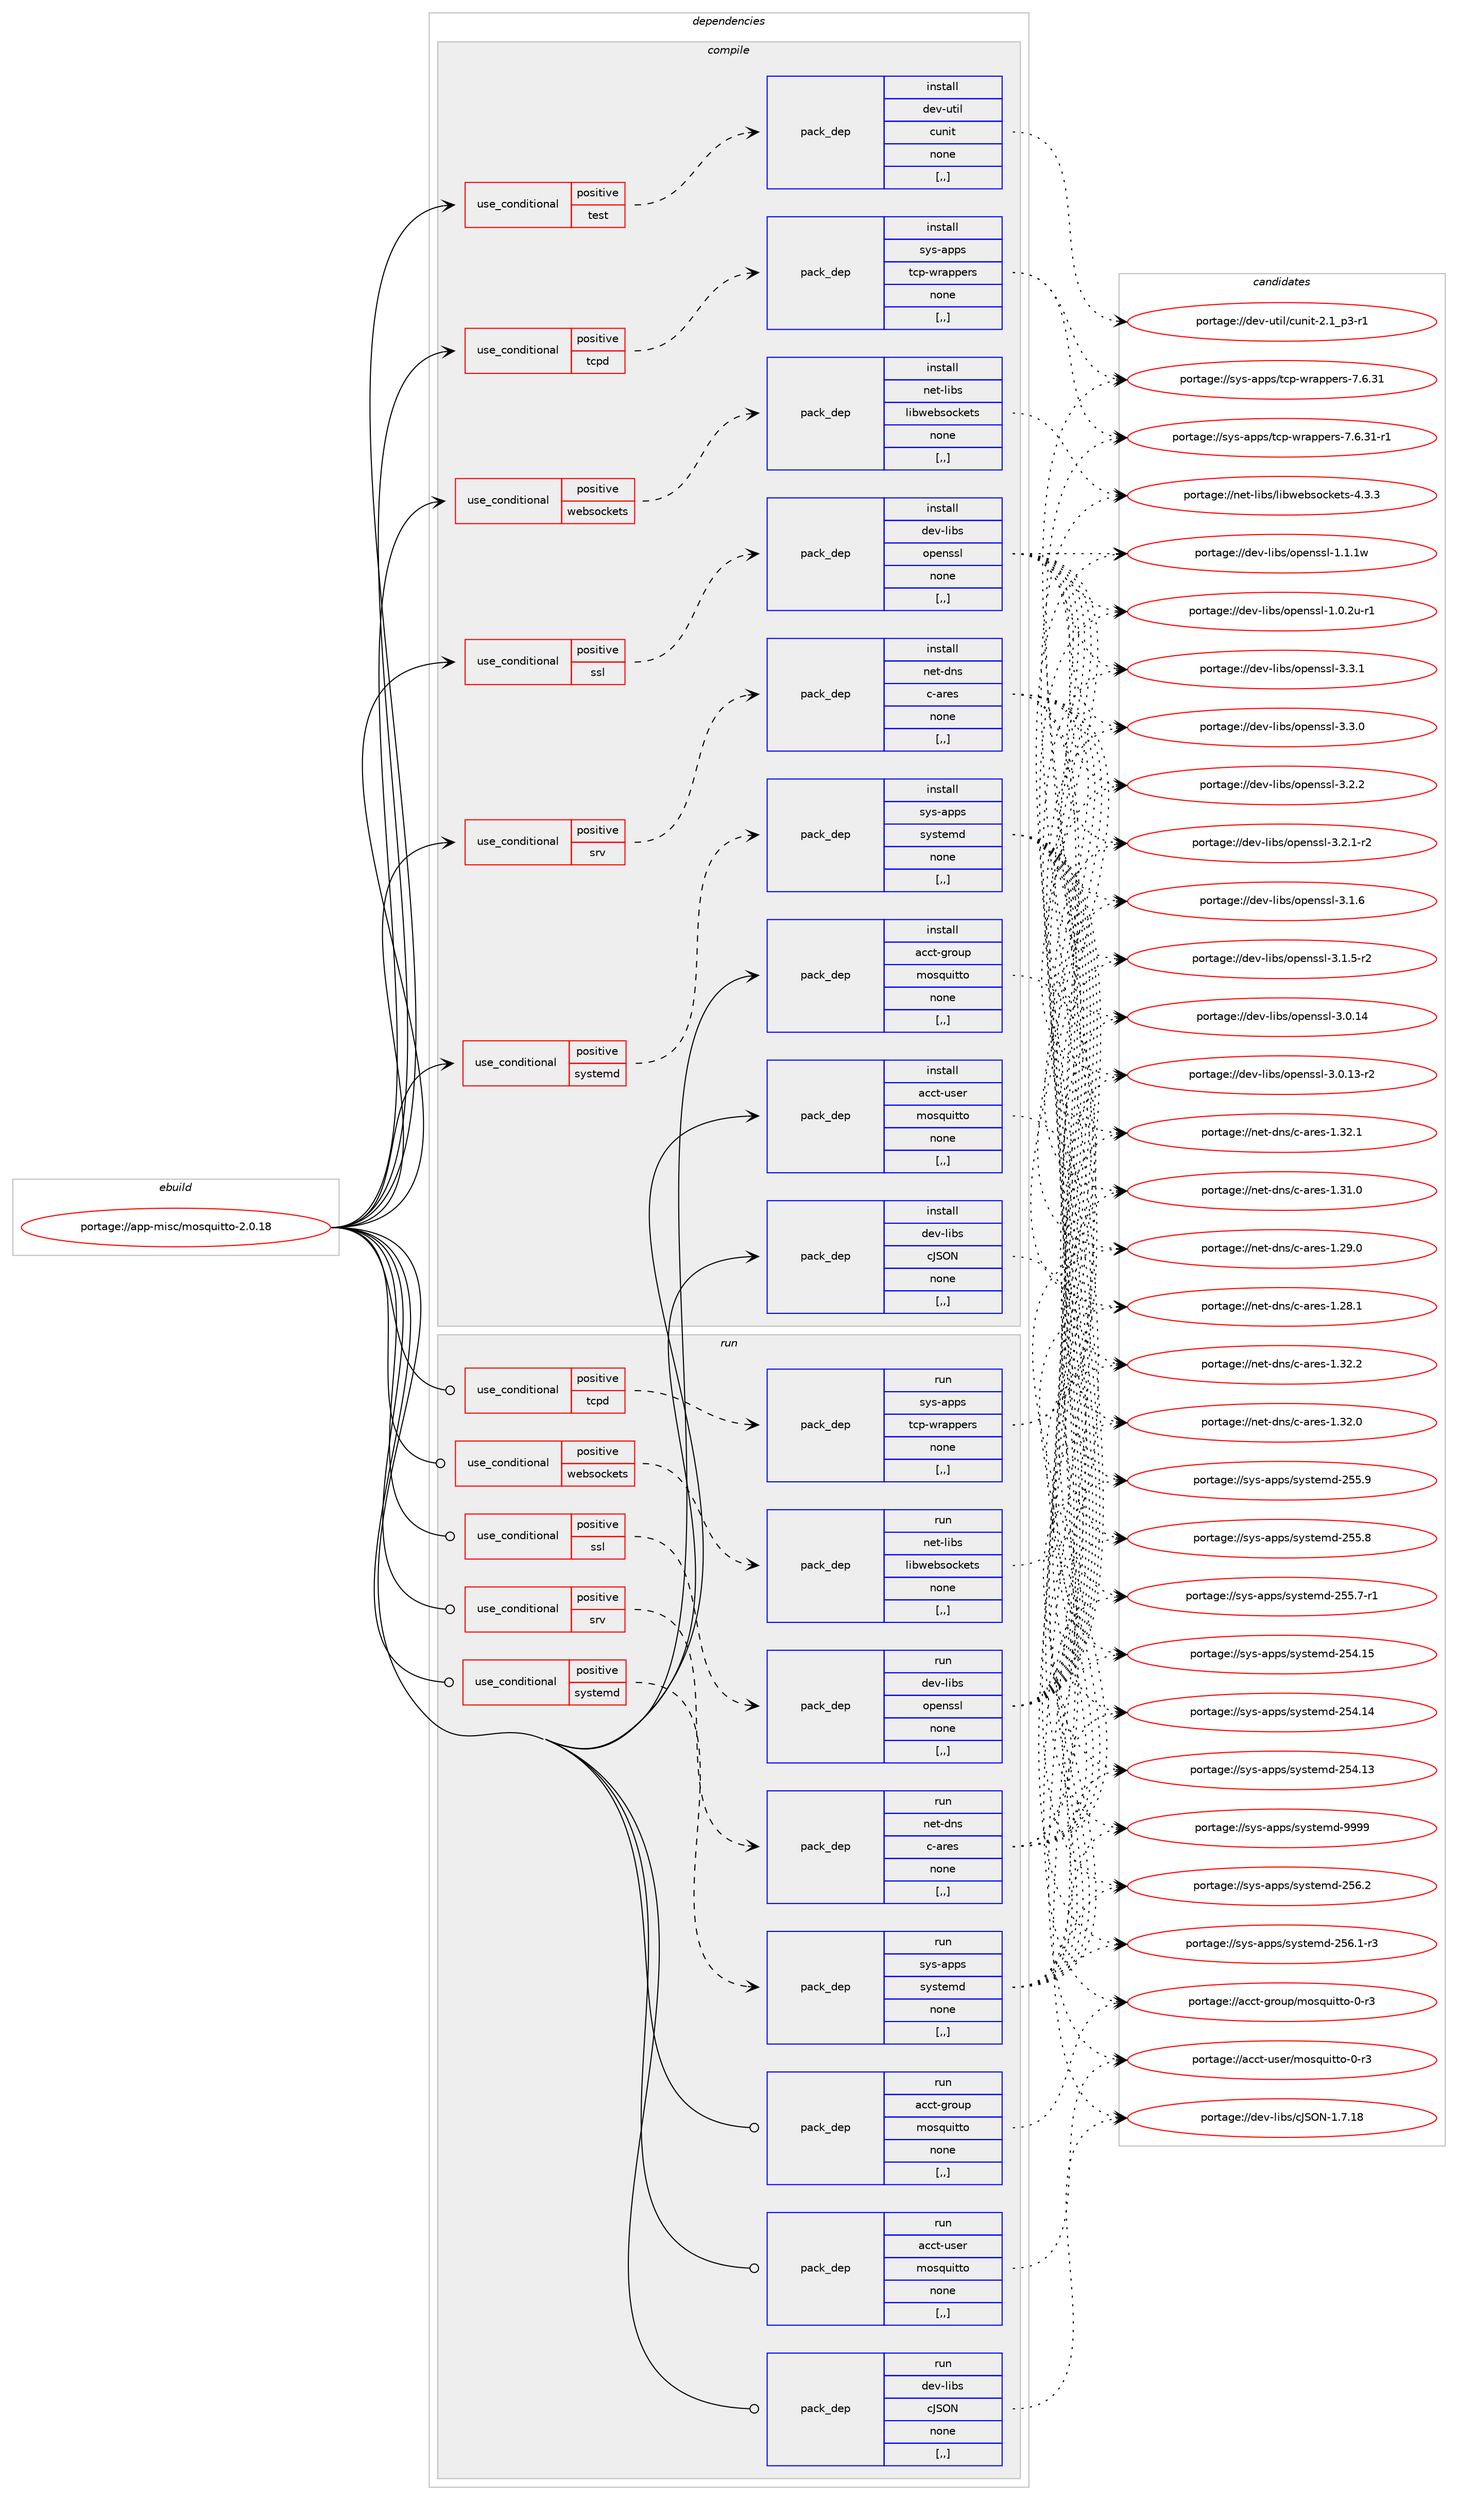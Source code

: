 digraph prolog {

# *************
# Graph options
# *************

newrank=true;
concentrate=true;
compound=true;
graph [rankdir=LR,fontname=Helvetica,fontsize=10,ranksep=1.5];#, ranksep=2.5, nodesep=0.2];
edge  [arrowhead=vee];
node  [fontname=Helvetica,fontsize=10];

# **********
# The ebuild
# **********

subgraph cluster_leftcol {
color=gray;
label=<<i>ebuild</i>>;
id [label="portage://app-misc/mosquitto-2.0.18", color=red, width=4, href="../app-misc/mosquitto-2.0.18.svg"];
}

# ****************
# The dependencies
# ****************

subgraph cluster_midcol {
color=gray;
label=<<i>dependencies</i>>;
subgraph cluster_compile {
fillcolor="#eeeeee";
style=filled;
label=<<i>compile</i>>;
subgraph cond12513 {
dependency42921 [label=<<TABLE BORDER="0" CELLBORDER="1" CELLSPACING="0" CELLPADDING="4"><TR><TD ROWSPAN="3" CELLPADDING="10">use_conditional</TD></TR><TR><TD>positive</TD></TR><TR><TD>srv</TD></TR></TABLE>>, shape=none, color=red];
subgraph pack30004 {
dependency42922 [label=<<TABLE BORDER="0" CELLBORDER="1" CELLSPACING="0" CELLPADDING="4" WIDTH="220"><TR><TD ROWSPAN="6" CELLPADDING="30">pack_dep</TD></TR><TR><TD WIDTH="110">install</TD></TR><TR><TD>net-dns</TD></TR><TR><TD>c-ares</TD></TR><TR><TD>none</TD></TR><TR><TD>[,,]</TD></TR></TABLE>>, shape=none, color=blue];
}
dependency42921:e -> dependency42922:w [weight=20,style="dashed",arrowhead="vee"];
}
id:e -> dependency42921:w [weight=20,style="solid",arrowhead="vee"];
subgraph cond12514 {
dependency42923 [label=<<TABLE BORDER="0" CELLBORDER="1" CELLSPACING="0" CELLPADDING="4"><TR><TD ROWSPAN="3" CELLPADDING="10">use_conditional</TD></TR><TR><TD>positive</TD></TR><TR><TD>ssl</TD></TR></TABLE>>, shape=none, color=red];
subgraph pack30005 {
dependency42924 [label=<<TABLE BORDER="0" CELLBORDER="1" CELLSPACING="0" CELLPADDING="4" WIDTH="220"><TR><TD ROWSPAN="6" CELLPADDING="30">pack_dep</TD></TR><TR><TD WIDTH="110">install</TD></TR><TR><TD>dev-libs</TD></TR><TR><TD>openssl</TD></TR><TR><TD>none</TD></TR><TR><TD>[,,]</TD></TR></TABLE>>, shape=none, color=blue];
}
dependency42923:e -> dependency42924:w [weight=20,style="dashed",arrowhead="vee"];
}
id:e -> dependency42923:w [weight=20,style="solid",arrowhead="vee"];
subgraph cond12515 {
dependency42925 [label=<<TABLE BORDER="0" CELLBORDER="1" CELLSPACING="0" CELLPADDING="4"><TR><TD ROWSPAN="3" CELLPADDING="10">use_conditional</TD></TR><TR><TD>positive</TD></TR><TR><TD>systemd</TD></TR></TABLE>>, shape=none, color=red];
subgraph pack30006 {
dependency42926 [label=<<TABLE BORDER="0" CELLBORDER="1" CELLSPACING="0" CELLPADDING="4" WIDTH="220"><TR><TD ROWSPAN="6" CELLPADDING="30">pack_dep</TD></TR><TR><TD WIDTH="110">install</TD></TR><TR><TD>sys-apps</TD></TR><TR><TD>systemd</TD></TR><TR><TD>none</TD></TR><TR><TD>[,,]</TD></TR></TABLE>>, shape=none, color=blue];
}
dependency42925:e -> dependency42926:w [weight=20,style="dashed",arrowhead="vee"];
}
id:e -> dependency42925:w [weight=20,style="solid",arrowhead="vee"];
subgraph cond12516 {
dependency42927 [label=<<TABLE BORDER="0" CELLBORDER="1" CELLSPACING="0" CELLPADDING="4"><TR><TD ROWSPAN="3" CELLPADDING="10">use_conditional</TD></TR><TR><TD>positive</TD></TR><TR><TD>tcpd</TD></TR></TABLE>>, shape=none, color=red];
subgraph pack30007 {
dependency42928 [label=<<TABLE BORDER="0" CELLBORDER="1" CELLSPACING="0" CELLPADDING="4" WIDTH="220"><TR><TD ROWSPAN="6" CELLPADDING="30">pack_dep</TD></TR><TR><TD WIDTH="110">install</TD></TR><TR><TD>sys-apps</TD></TR><TR><TD>tcp-wrappers</TD></TR><TR><TD>none</TD></TR><TR><TD>[,,]</TD></TR></TABLE>>, shape=none, color=blue];
}
dependency42927:e -> dependency42928:w [weight=20,style="dashed",arrowhead="vee"];
}
id:e -> dependency42927:w [weight=20,style="solid",arrowhead="vee"];
subgraph cond12517 {
dependency42929 [label=<<TABLE BORDER="0" CELLBORDER="1" CELLSPACING="0" CELLPADDING="4"><TR><TD ROWSPAN="3" CELLPADDING="10">use_conditional</TD></TR><TR><TD>positive</TD></TR><TR><TD>test</TD></TR></TABLE>>, shape=none, color=red];
subgraph pack30008 {
dependency42930 [label=<<TABLE BORDER="0" CELLBORDER="1" CELLSPACING="0" CELLPADDING="4" WIDTH="220"><TR><TD ROWSPAN="6" CELLPADDING="30">pack_dep</TD></TR><TR><TD WIDTH="110">install</TD></TR><TR><TD>dev-util</TD></TR><TR><TD>cunit</TD></TR><TR><TD>none</TD></TR><TR><TD>[,,]</TD></TR></TABLE>>, shape=none, color=blue];
}
dependency42929:e -> dependency42930:w [weight=20,style="dashed",arrowhead="vee"];
}
id:e -> dependency42929:w [weight=20,style="solid",arrowhead="vee"];
subgraph cond12518 {
dependency42931 [label=<<TABLE BORDER="0" CELLBORDER="1" CELLSPACING="0" CELLPADDING="4"><TR><TD ROWSPAN="3" CELLPADDING="10">use_conditional</TD></TR><TR><TD>positive</TD></TR><TR><TD>websockets</TD></TR></TABLE>>, shape=none, color=red];
subgraph pack30009 {
dependency42932 [label=<<TABLE BORDER="0" CELLBORDER="1" CELLSPACING="0" CELLPADDING="4" WIDTH="220"><TR><TD ROWSPAN="6" CELLPADDING="30">pack_dep</TD></TR><TR><TD WIDTH="110">install</TD></TR><TR><TD>net-libs</TD></TR><TR><TD>libwebsockets</TD></TR><TR><TD>none</TD></TR><TR><TD>[,,]</TD></TR></TABLE>>, shape=none, color=blue];
}
dependency42931:e -> dependency42932:w [weight=20,style="dashed",arrowhead="vee"];
}
id:e -> dependency42931:w [weight=20,style="solid",arrowhead="vee"];
subgraph pack30010 {
dependency42933 [label=<<TABLE BORDER="0" CELLBORDER="1" CELLSPACING="0" CELLPADDING="4" WIDTH="220"><TR><TD ROWSPAN="6" CELLPADDING="30">pack_dep</TD></TR><TR><TD WIDTH="110">install</TD></TR><TR><TD>acct-group</TD></TR><TR><TD>mosquitto</TD></TR><TR><TD>none</TD></TR><TR><TD>[,,]</TD></TR></TABLE>>, shape=none, color=blue];
}
id:e -> dependency42933:w [weight=20,style="solid",arrowhead="vee"];
subgraph pack30011 {
dependency42934 [label=<<TABLE BORDER="0" CELLBORDER="1" CELLSPACING="0" CELLPADDING="4" WIDTH="220"><TR><TD ROWSPAN="6" CELLPADDING="30">pack_dep</TD></TR><TR><TD WIDTH="110">install</TD></TR><TR><TD>acct-user</TD></TR><TR><TD>mosquitto</TD></TR><TR><TD>none</TD></TR><TR><TD>[,,]</TD></TR></TABLE>>, shape=none, color=blue];
}
id:e -> dependency42934:w [weight=20,style="solid",arrowhead="vee"];
subgraph pack30012 {
dependency42935 [label=<<TABLE BORDER="0" CELLBORDER="1" CELLSPACING="0" CELLPADDING="4" WIDTH="220"><TR><TD ROWSPAN="6" CELLPADDING="30">pack_dep</TD></TR><TR><TD WIDTH="110">install</TD></TR><TR><TD>dev-libs</TD></TR><TR><TD>cJSON</TD></TR><TR><TD>none</TD></TR><TR><TD>[,,]</TD></TR></TABLE>>, shape=none, color=blue];
}
id:e -> dependency42935:w [weight=20,style="solid",arrowhead="vee"];
}
subgraph cluster_compileandrun {
fillcolor="#eeeeee";
style=filled;
label=<<i>compile and run</i>>;
}
subgraph cluster_run {
fillcolor="#eeeeee";
style=filled;
label=<<i>run</i>>;
subgraph cond12519 {
dependency42936 [label=<<TABLE BORDER="0" CELLBORDER="1" CELLSPACING="0" CELLPADDING="4"><TR><TD ROWSPAN="3" CELLPADDING="10">use_conditional</TD></TR><TR><TD>positive</TD></TR><TR><TD>srv</TD></TR></TABLE>>, shape=none, color=red];
subgraph pack30013 {
dependency42937 [label=<<TABLE BORDER="0" CELLBORDER="1" CELLSPACING="0" CELLPADDING="4" WIDTH="220"><TR><TD ROWSPAN="6" CELLPADDING="30">pack_dep</TD></TR><TR><TD WIDTH="110">run</TD></TR><TR><TD>net-dns</TD></TR><TR><TD>c-ares</TD></TR><TR><TD>none</TD></TR><TR><TD>[,,]</TD></TR></TABLE>>, shape=none, color=blue];
}
dependency42936:e -> dependency42937:w [weight=20,style="dashed",arrowhead="vee"];
}
id:e -> dependency42936:w [weight=20,style="solid",arrowhead="odot"];
subgraph cond12520 {
dependency42938 [label=<<TABLE BORDER="0" CELLBORDER="1" CELLSPACING="0" CELLPADDING="4"><TR><TD ROWSPAN="3" CELLPADDING="10">use_conditional</TD></TR><TR><TD>positive</TD></TR><TR><TD>ssl</TD></TR></TABLE>>, shape=none, color=red];
subgraph pack30014 {
dependency42939 [label=<<TABLE BORDER="0" CELLBORDER="1" CELLSPACING="0" CELLPADDING="4" WIDTH="220"><TR><TD ROWSPAN="6" CELLPADDING="30">pack_dep</TD></TR><TR><TD WIDTH="110">run</TD></TR><TR><TD>dev-libs</TD></TR><TR><TD>openssl</TD></TR><TR><TD>none</TD></TR><TR><TD>[,,]</TD></TR></TABLE>>, shape=none, color=blue];
}
dependency42938:e -> dependency42939:w [weight=20,style="dashed",arrowhead="vee"];
}
id:e -> dependency42938:w [weight=20,style="solid",arrowhead="odot"];
subgraph cond12521 {
dependency42940 [label=<<TABLE BORDER="0" CELLBORDER="1" CELLSPACING="0" CELLPADDING="4"><TR><TD ROWSPAN="3" CELLPADDING="10">use_conditional</TD></TR><TR><TD>positive</TD></TR><TR><TD>systemd</TD></TR></TABLE>>, shape=none, color=red];
subgraph pack30015 {
dependency42941 [label=<<TABLE BORDER="0" CELLBORDER="1" CELLSPACING="0" CELLPADDING="4" WIDTH="220"><TR><TD ROWSPAN="6" CELLPADDING="30">pack_dep</TD></TR><TR><TD WIDTH="110">run</TD></TR><TR><TD>sys-apps</TD></TR><TR><TD>systemd</TD></TR><TR><TD>none</TD></TR><TR><TD>[,,]</TD></TR></TABLE>>, shape=none, color=blue];
}
dependency42940:e -> dependency42941:w [weight=20,style="dashed",arrowhead="vee"];
}
id:e -> dependency42940:w [weight=20,style="solid",arrowhead="odot"];
subgraph cond12522 {
dependency42942 [label=<<TABLE BORDER="0" CELLBORDER="1" CELLSPACING="0" CELLPADDING="4"><TR><TD ROWSPAN="3" CELLPADDING="10">use_conditional</TD></TR><TR><TD>positive</TD></TR><TR><TD>tcpd</TD></TR></TABLE>>, shape=none, color=red];
subgraph pack30016 {
dependency42943 [label=<<TABLE BORDER="0" CELLBORDER="1" CELLSPACING="0" CELLPADDING="4" WIDTH="220"><TR><TD ROWSPAN="6" CELLPADDING="30">pack_dep</TD></TR><TR><TD WIDTH="110">run</TD></TR><TR><TD>sys-apps</TD></TR><TR><TD>tcp-wrappers</TD></TR><TR><TD>none</TD></TR><TR><TD>[,,]</TD></TR></TABLE>>, shape=none, color=blue];
}
dependency42942:e -> dependency42943:w [weight=20,style="dashed",arrowhead="vee"];
}
id:e -> dependency42942:w [weight=20,style="solid",arrowhead="odot"];
subgraph cond12523 {
dependency42944 [label=<<TABLE BORDER="0" CELLBORDER="1" CELLSPACING="0" CELLPADDING="4"><TR><TD ROWSPAN="3" CELLPADDING="10">use_conditional</TD></TR><TR><TD>positive</TD></TR><TR><TD>websockets</TD></TR></TABLE>>, shape=none, color=red];
subgraph pack30017 {
dependency42945 [label=<<TABLE BORDER="0" CELLBORDER="1" CELLSPACING="0" CELLPADDING="4" WIDTH="220"><TR><TD ROWSPAN="6" CELLPADDING="30">pack_dep</TD></TR><TR><TD WIDTH="110">run</TD></TR><TR><TD>net-libs</TD></TR><TR><TD>libwebsockets</TD></TR><TR><TD>none</TD></TR><TR><TD>[,,]</TD></TR></TABLE>>, shape=none, color=blue];
}
dependency42944:e -> dependency42945:w [weight=20,style="dashed",arrowhead="vee"];
}
id:e -> dependency42944:w [weight=20,style="solid",arrowhead="odot"];
subgraph pack30018 {
dependency42946 [label=<<TABLE BORDER="0" CELLBORDER="1" CELLSPACING="0" CELLPADDING="4" WIDTH="220"><TR><TD ROWSPAN="6" CELLPADDING="30">pack_dep</TD></TR><TR><TD WIDTH="110">run</TD></TR><TR><TD>acct-group</TD></TR><TR><TD>mosquitto</TD></TR><TR><TD>none</TD></TR><TR><TD>[,,]</TD></TR></TABLE>>, shape=none, color=blue];
}
id:e -> dependency42946:w [weight=20,style="solid",arrowhead="odot"];
subgraph pack30019 {
dependency42947 [label=<<TABLE BORDER="0" CELLBORDER="1" CELLSPACING="0" CELLPADDING="4" WIDTH="220"><TR><TD ROWSPAN="6" CELLPADDING="30">pack_dep</TD></TR><TR><TD WIDTH="110">run</TD></TR><TR><TD>acct-user</TD></TR><TR><TD>mosquitto</TD></TR><TR><TD>none</TD></TR><TR><TD>[,,]</TD></TR></TABLE>>, shape=none, color=blue];
}
id:e -> dependency42947:w [weight=20,style="solid",arrowhead="odot"];
subgraph pack30020 {
dependency42948 [label=<<TABLE BORDER="0" CELLBORDER="1" CELLSPACING="0" CELLPADDING="4" WIDTH="220"><TR><TD ROWSPAN="6" CELLPADDING="30">pack_dep</TD></TR><TR><TD WIDTH="110">run</TD></TR><TR><TD>dev-libs</TD></TR><TR><TD>cJSON</TD></TR><TR><TD>none</TD></TR><TR><TD>[,,]</TD></TR></TABLE>>, shape=none, color=blue];
}
id:e -> dependency42948:w [weight=20,style="solid",arrowhead="odot"];
}
}

# **************
# The candidates
# **************

subgraph cluster_choices {
rank=same;
color=gray;
label=<<i>candidates</i>>;

subgraph choice30004 {
color=black;
nodesep=1;
choice110101116451001101154799459711410111545494651504650 [label="portage://net-dns/c-ares-1.32.2", color=red, width=4,href="../net-dns/c-ares-1.32.2.svg"];
choice110101116451001101154799459711410111545494651504649 [label="portage://net-dns/c-ares-1.32.1", color=red, width=4,href="../net-dns/c-ares-1.32.1.svg"];
choice110101116451001101154799459711410111545494651504648 [label="portage://net-dns/c-ares-1.32.0", color=red, width=4,href="../net-dns/c-ares-1.32.0.svg"];
choice110101116451001101154799459711410111545494651494648 [label="portage://net-dns/c-ares-1.31.0", color=red, width=4,href="../net-dns/c-ares-1.31.0.svg"];
choice110101116451001101154799459711410111545494650574648 [label="portage://net-dns/c-ares-1.29.0", color=red, width=4,href="../net-dns/c-ares-1.29.0.svg"];
choice110101116451001101154799459711410111545494650564649 [label="portage://net-dns/c-ares-1.28.1", color=red, width=4,href="../net-dns/c-ares-1.28.1.svg"];
dependency42922:e -> choice110101116451001101154799459711410111545494651504650:w [style=dotted,weight="100"];
dependency42922:e -> choice110101116451001101154799459711410111545494651504649:w [style=dotted,weight="100"];
dependency42922:e -> choice110101116451001101154799459711410111545494651504648:w [style=dotted,weight="100"];
dependency42922:e -> choice110101116451001101154799459711410111545494651494648:w [style=dotted,weight="100"];
dependency42922:e -> choice110101116451001101154799459711410111545494650574648:w [style=dotted,weight="100"];
dependency42922:e -> choice110101116451001101154799459711410111545494650564649:w [style=dotted,weight="100"];
}
subgraph choice30005 {
color=black;
nodesep=1;
choice100101118451081059811547111112101110115115108455146514649 [label="portage://dev-libs/openssl-3.3.1", color=red, width=4,href="../dev-libs/openssl-3.3.1.svg"];
choice100101118451081059811547111112101110115115108455146514648 [label="portage://dev-libs/openssl-3.3.0", color=red, width=4,href="../dev-libs/openssl-3.3.0.svg"];
choice100101118451081059811547111112101110115115108455146504650 [label="portage://dev-libs/openssl-3.2.2", color=red, width=4,href="../dev-libs/openssl-3.2.2.svg"];
choice1001011184510810598115471111121011101151151084551465046494511450 [label="portage://dev-libs/openssl-3.2.1-r2", color=red, width=4,href="../dev-libs/openssl-3.2.1-r2.svg"];
choice100101118451081059811547111112101110115115108455146494654 [label="portage://dev-libs/openssl-3.1.6", color=red, width=4,href="../dev-libs/openssl-3.1.6.svg"];
choice1001011184510810598115471111121011101151151084551464946534511450 [label="portage://dev-libs/openssl-3.1.5-r2", color=red, width=4,href="../dev-libs/openssl-3.1.5-r2.svg"];
choice10010111845108105981154711111210111011511510845514648464952 [label="portage://dev-libs/openssl-3.0.14", color=red, width=4,href="../dev-libs/openssl-3.0.14.svg"];
choice100101118451081059811547111112101110115115108455146484649514511450 [label="portage://dev-libs/openssl-3.0.13-r2", color=red, width=4,href="../dev-libs/openssl-3.0.13-r2.svg"];
choice100101118451081059811547111112101110115115108454946494649119 [label="portage://dev-libs/openssl-1.1.1w", color=red, width=4,href="../dev-libs/openssl-1.1.1w.svg"];
choice1001011184510810598115471111121011101151151084549464846501174511449 [label="portage://dev-libs/openssl-1.0.2u-r1", color=red, width=4,href="../dev-libs/openssl-1.0.2u-r1.svg"];
dependency42924:e -> choice100101118451081059811547111112101110115115108455146514649:w [style=dotted,weight="100"];
dependency42924:e -> choice100101118451081059811547111112101110115115108455146514648:w [style=dotted,weight="100"];
dependency42924:e -> choice100101118451081059811547111112101110115115108455146504650:w [style=dotted,weight="100"];
dependency42924:e -> choice1001011184510810598115471111121011101151151084551465046494511450:w [style=dotted,weight="100"];
dependency42924:e -> choice100101118451081059811547111112101110115115108455146494654:w [style=dotted,weight="100"];
dependency42924:e -> choice1001011184510810598115471111121011101151151084551464946534511450:w [style=dotted,weight="100"];
dependency42924:e -> choice10010111845108105981154711111210111011511510845514648464952:w [style=dotted,weight="100"];
dependency42924:e -> choice100101118451081059811547111112101110115115108455146484649514511450:w [style=dotted,weight="100"];
dependency42924:e -> choice100101118451081059811547111112101110115115108454946494649119:w [style=dotted,weight="100"];
dependency42924:e -> choice1001011184510810598115471111121011101151151084549464846501174511449:w [style=dotted,weight="100"];
}
subgraph choice30006 {
color=black;
nodesep=1;
choice1151211154597112112115471151211151161011091004557575757 [label="portage://sys-apps/systemd-9999", color=red, width=4,href="../sys-apps/systemd-9999.svg"];
choice115121115459711211211547115121115116101109100455053544650 [label="portage://sys-apps/systemd-256.2", color=red, width=4,href="../sys-apps/systemd-256.2.svg"];
choice1151211154597112112115471151211151161011091004550535446494511451 [label="portage://sys-apps/systemd-256.1-r3", color=red, width=4,href="../sys-apps/systemd-256.1-r3.svg"];
choice115121115459711211211547115121115116101109100455053534657 [label="portage://sys-apps/systemd-255.9", color=red, width=4,href="../sys-apps/systemd-255.9.svg"];
choice115121115459711211211547115121115116101109100455053534656 [label="portage://sys-apps/systemd-255.8", color=red, width=4,href="../sys-apps/systemd-255.8.svg"];
choice1151211154597112112115471151211151161011091004550535346554511449 [label="portage://sys-apps/systemd-255.7-r1", color=red, width=4,href="../sys-apps/systemd-255.7-r1.svg"];
choice11512111545971121121154711512111511610110910045505352464953 [label="portage://sys-apps/systemd-254.15", color=red, width=4,href="../sys-apps/systemd-254.15.svg"];
choice11512111545971121121154711512111511610110910045505352464952 [label="portage://sys-apps/systemd-254.14", color=red, width=4,href="../sys-apps/systemd-254.14.svg"];
choice11512111545971121121154711512111511610110910045505352464951 [label="portage://sys-apps/systemd-254.13", color=red, width=4,href="../sys-apps/systemd-254.13.svg"];
dependency42926:e -> choice1151211154597112112115471151211151161011091004557575757:w [style=dotted,weight="100"];
dependency42926:e -> choice115121115459711211211547115121115116101109100455053544650:w [style=dotted,weight="100"];
dependency42926:e -> choice1151211154597112112115471151211151161011091004550535446494511451:w [style=dotted,weight="100"];
dependency42926:e -> choice115121115459711211211547115121115116101109100455053534657:w [style=dotted,weight="100"];
dependency42926:e -> choice115121115459711211211547115121115116101109100455053534656:w [style=dotted,weight="100"];
dependency42926:e -> choice1151211154597112112115471151211151161011091004550535346554511449:w [style=dotted,weight="100"];
dependency42926:e -> choice11512111545971121121154711512111511610110910045505352464953:w [style=dotted,weight="100"];
dependency42926:e -> choice11512111545971121121154711512111511610110910045505352464952:w [style=dotted,weight="100"];
dependency42926:e -> choice11512111545971121121154711512111511610110910045505352464951:w [style=dotted,weight="100"];
}
subgraph choice30007 {
color=black;
nodesep=1;
choice115121115459711211211547116991124511911497112112101114115455546544651494511449 [label="portage://sys-apps/tcp-wrappers-7.6.31-r1", color=red, width=4,href="../sys-apps/tcp-wrappers-7.6.31-r1.svg"];
choice11512111545971121121154711699112451191149711211210111411545554654465149 [label="portage://sys-apps/tcp-wrappers-7.6.31", color=red, width=4,href="../sys-apps/tcp-wrappers-7.6.31.svg"];
dependency42928:e -> choice115121115459711211211547116991124511911497112112101114115455546544651494511449:w [style=dotted,weight="100"];
dependency42928:e -> choice11512111545971121121154711699112451191149711211210111411545554654465149:w [style=dotted,weight="100"];
}
subgraph choice30008 {
color=black;
nodesep=1;
choice1001011184511711610510847991171101051164550464995112514511449 [label="portage://dev-util/cunit-2.1_p3-r1", color=red, width=4,href="../dev-util/cunit-2.1_p3-r1.svg"];
dependency42930:e -> choice1001011184511711610510847991171101051164550464995112514511449:w [style=dotted,weight="100"];
}
subgraph choice30009 {
color=black;
nodesep=1;
choice110101116451081059811547108105981191019811511199107101116115455246514651 [label="portage://net-libs/libwebsockets-4.3.3", color=red, width=4,href="../net-libs/libwebsockets-4.3.3.svg"];
dependency42932:e -> choice110101116451081059811547108105981191019811511199107101116115455246514651:w [style=dotted,weight="100"];
}
subgraph choice30010 {
color=black;
nodesep=1;
choice979999116451031141111171124710911111511311710511611611145484511451 [label="portage://acct-group/mosquitto-0-r3", color=red, width=4,href="../acct-group/mosquitto-0-r3.svg"];
dependency42933:e -> choice979999116451031141111171124710911111511311710511611611145484511451:w [style=dotted,weight="100"];
}
subgraph choice30011 {
color=black;
nodesep=1;
choice979999116451171151011144710911111511311710511611611145484511451 [label="portage://acct-user/mosquitto-0-r3", color=red, width=4,href="../acct-user/mosquitto-0-r3.svg"];
dependency42934:e -> choice979999116451171151011144710911111511311710511611611145484511451:w [style=dotted,weight="100"];
}
subgraph choice30012 {
color=black;
nodesep=1;
choice100101118451081059811547997483797845494655464956 [label="portage://dev-libs/cJSON-1.7.18", color=red, width=4,href="../dev-libs/cJSON-1.7.18.svg"];
dependency42935:e -> choice100101118451081059811547997483797845494655464956:w [style=dotted,weight="100"];
}
subgraph choice30013 {
color=black;
nodesep=1;
choice110101116451001101154799459711410111545494651504650 [label="portage://net-dns/c-ares-1.32.2", color=red, width=4,href="../net-dns/c-ares-1.32.2.svg"];
choice110101116451001101154799459711410111545494651504649 [label="portage://net-dns/c-ares-1.32.1", color=red, width=4,href="../net-dns/c-ares-1.32.1.svg"];
choice110101116451001101154799459711410111545494651504648 [label="portage://net-dns/c-ares-1.32.0", color=red, width=4,href="../net-dns/c-ares-1.32.0.svg"];
choice110101116451001101154799459711410111545494651494648 [label="portage://net-dns/c-ares-1.31.0", color=red, width=4,href="../net-dns/c-ares-1.31.0.svg"];
choice110101116451001101154799459711410111545494650574648 [label="portage://net-dns/c-ares-1.29.0", color=red, width=4,href="../net-dns/c-ares-1.29.0.svg"];
choice110101116451001101154799459711410111545494650564649 [label="portage://net-dns/c-ares-1.28.1", color=red, width=4,href="../net-dns/c-ares-1.28.1.svg"];
dependency42937:e -> choice110101116451001101154799459711410111545494651504650:w [style=dotted,weight="100"];
dependency42937:e -> choice110101116451001101154799459711410111545494651504649:w [style=dotted,weight="100"];
dependency42937:e -> choice110101116451001101154799459711410111545494651504648:w [style=dotted,weight="100"];
dependency42937:e -> choice110101116451001101154799459711410111545494651494648:w [style=dotted,weight="100"];
dependency42937:e -> choice110101116451001101154799459711410111545494650574648:w [style=dotted,weight="100"];
dependency42937:e -> choice110101116451001101154799459711410111545494650564649:w [style=dotted,weight="100"];
}
subgraph choice30014 {
color=black;
nodesep=1;
choice100101118451081059811547111112101110115115108455146514649 [label="portage://dev-libs/openssl-3.3.1", color=red, width=4,href="../dev-libs/openssl-3.3.1.svg"];
choice100101118451081059811547111112101110115115108455146514648 [label="portage://dev-libs/openssl-3.3.0", color=red, width=4,href="../dev-libs/openssl-3.3.0.svg"];
choice100101118451081059811547111112101110115115108455146504650 [label="portage://dev-libs/openssl-3.2.2", color=red, width=4,href="../dev-libs/openssl-3.2.2.svg"];
choice1001011184510810598115471111121011101151151084551465046494511450 [label="portage://dev-libs/openssl-3.2.1-r2", color=red, width=4,href="../dev-libs/openssl-3.2.1-r2.svg"];
choice100101118451081059811547111112101110115115108455146494654 [label="portage://dev-libs/openssl-3.1.6", color=red, width=4,href="../dev-libs/openssl-3.1.6.svg"];
choice1001011184510810598115471111121011101151151084551464946534511450 [label="portage://dev-libs/openssl-3.1.5-r2", color=red, width=4,href="../dev-libs/openssl-3.1.5-r2.svg"];
choice10010111845108105981154711111210111011511510845514648464952 [label="portage://dev-libs/openssl-3.0.14", color=red, width=4,href="../dev-libs/openssl-3.0.14.svg"];
choice100101118451081059811547111112101110115115108455146484649514511450 [label="portage://dev-libs/openssl-3.0.13-r2", color=red, width=4,href="../dev-libs/openssl-3.0.13-r2.svg"];
choice100101118451081059811547111112101110115115108454946494649119 [label="portage://dev-libs/openssl-1.1.1w", color=red, width=4,href="../dev-libs/openssl-1.1.1w.svg"];
choice1001011184510810598115471111121011101151151084549464846501174511449 [label="portage://dev-libs/openssl-1.0.2u-r1", color=red, width=4,href="../dev-libs/openssl-1.0.2u-r1.svg"];
dependency42939:e -> choice100101118451081059811547111112101110115115108455146514649:w [style=dotted,weight="100"];
dependency42939:e -> choice100101118451081059811547111112101110115115108455146514648:w [style=dotted,weight="100"];
dependency42939:e -> choice100101118451081059811547111112101110115115108455146504650:w [style=dotted,weight="100"];
dependency42939:e -> choice1001011184510810598115471111121011101151151084551465046494511450:w [style=dotted,weight="100"];
dependency42939:e -> choice100101118451081059811547111112101110115115108455146494654:w [style=dotted,weight="100"];
dependency42939:e -> choice1001011184510810598115471111121011101151151084551464946534511450:w [style=dotted,weight="100"];
dependency42939:e -> choice10010111845108105981154711111210111011511510845514648464952:w [style=dotted,weight="100"];
dependency42939:e -> choice100101118451081059811547111112101110115115108455146484649514511450:w [style=dotted,weight="100"];
dependency42939:e -> choice100101118451081059811547111112101110115115108454946494649119:w [style=dotted,weight="100"];
dependency42939:e -> choice1001011184510810598115471111121011101151151084549464846501174511449:w [style=dotted,weight="100"];
}
subgraph choice30015 {
color=black;
nodesep=1;
choice1151211154597112112115471151211151161011091004557575757 [label="portage://sys-apps/systemd-9999", color=red, width=4,href="../sys-apps/systemd-9999.svg"];
choice115121115459711211211547115121115116101109100455053544650 [label="portage://sys-apps/systemd-256.2", color=red, width=4,href="../sys-apps/systemd-256.2.svg"];
choice1151211154597112112115471151211151161011091004550535446494511451 [label="portage://sys-apps/systemd-256.1-r3", color=red, width=4,href="../sys-apps/systemd-256.1-r3.svg"];
choice115121115459711211211547115121115116101109100455053534657 [label="portage://sys-apps/systemd-255.9", color=red, width=4,href="../sys-apps/systemd-255.9.svg"];
choice115121115459711211211547115121115116101109100455053534656 [label="portage://sys-apps/systemd-255.8", color=red, width=4,href="../sys-apps/systemd-255.8.svg"];
choice1151211154597112112115471151211151161011091004550535346554511449 [label="portage://sys-apps/systemd-255.7-r1", color=red, width=4,href="../sys-apps/systemd-255.7-r1.svg"];
choice11512111545971121121154711512111511610110910045505352464953 [label="portage://sys-apps/systemd-254.15", color=red, width=4,href="../sys-apps/systemd-254.15.svg"];
choice11512111545971121121154711512111511610110910045505352464952 [label="portage://sys-apps/systemd-254.14", color=red, width=4,href="../sys-apps/systemd-254.14.svg"];
choice11512111545971121121154711512111511610110910045505352464951 [label="portage://sys-apps/systemd-254.13", color=red, width=4,href="../sys-apps/systemd-254.13.svg"];
dependency42941:e -> choice1151211154597112112115471151211151161011091004557575757:w [style=dotted,weight="100"];
dependency42941:e -> choice115121115459711211211547115121115116101109100455053544650:w [style=dotted,weight="100"];
dependency42941:e -> choice1151211154597112112115471151211151161011091004550535446494511451:w [style=dotted,weight="100"];
dependency42941:e -> choice115121115459711211211547115121115116101109100455053534657:w [style=dotted,weight="100"];
dependency42941:e -> choice115121115459711211211547115121115116101109100455053534656:w [style=dotted,weight="100"];
dependency42941:e -> choice1151211154597112112115471151211151161011091004550535346554511449:w [style=dotted,weight="100"];
dependency42941:e -> choice11512111545971121121154711512111511610110910045505352464953:w [style=dotted,weight="100"];
dependency42941:e -> choice11512111545971121121154711512111511610110910045505352464952:w [style=dotted,weight="100"];
dependency42941:e -> choice11512111545971121121154711512111511610110910045505352464951:w [style=dotted,weight="100"];
}
subgraph choice30016 {
color=black;
nodesep=1;
choice115121115459711211211547116991124511911497112112101114115455546544651494511449 [label="portage://sys-apps/tcp-wrappers-7.6.31-r1", color=red, width=4,href="../sys-apps/tcp-wrappers-7.6.31-r1.svg"];
choice11512111545971121121154711699112451191149711211210111411545554654465149 [label="portage://sys-apps/tcp-wrappers-7.6.31", color=red, width=4,href="../sys-apps/tcp-wrappers-7.6.31.svg"];
dependency42943:e -> choice115121115459711211211547116991124511911497112112101114115455546544651494511449:w [style=dotted,weight="100"];
dependency42943:e -> choice11512111545971121121154711699112451191149711211210111411545554654465149:w [style=dotted,weight="100"];
}
subgraph choice30017 {
color=black;
nodesep=1;
choice110101116451081059811547108105981191019811511199107101116115455246514651 [label="portage://net-libs/libwebsockets-4.3.3", color=red, width=4,href="../net-libs/libwebsockets-4.3.3.svg"];
dependency42945:e -> choice110101116451081059811547108105981191019811511199107101116115455246514651:w [style=dotted,weight="100"];
}
subgraph choice30018 {
color=black;
nodesep=1;
choice979999116451031141111171124710911111511311710511611611145484511451 [label="portage://acct-group/mosquitto-0-r3", color=red, width=4,href="../acct-group/mosquitto-0-r3.svg"];
dependency42946:e -> choice979999116451031141111171124710911111511311710511611611145484511451:w [style=dotted,weight="100"];
}
subgraph choice30019 {
color=black;
nodesep=1;
choice979999116451171151011144710911111511311710511611611145484511451 [label="portage://acct-user/mosquitto-0-r3", color=red, width=4,href="../acct-user/mosquitto-0-r3.svg"];
dependency42947:e -> choice979999116451171151011144710911111511311710511611611145484511451:w [style=dotted,weight="100"];
}
subgraph choice30020 {
color=black;
nodesep=1;
choice100101118451081059811547997483797845494655464956 [label="portage://dev-libs/cJSON-1.7.18", color=red, width=4,href="../dev-libs/cJSON-1.7.18.svg"];
dependency42948:e -> choice100101118451081059811547997483797845494655464956:w [style=dotted,weight="100"];
}
}

}
